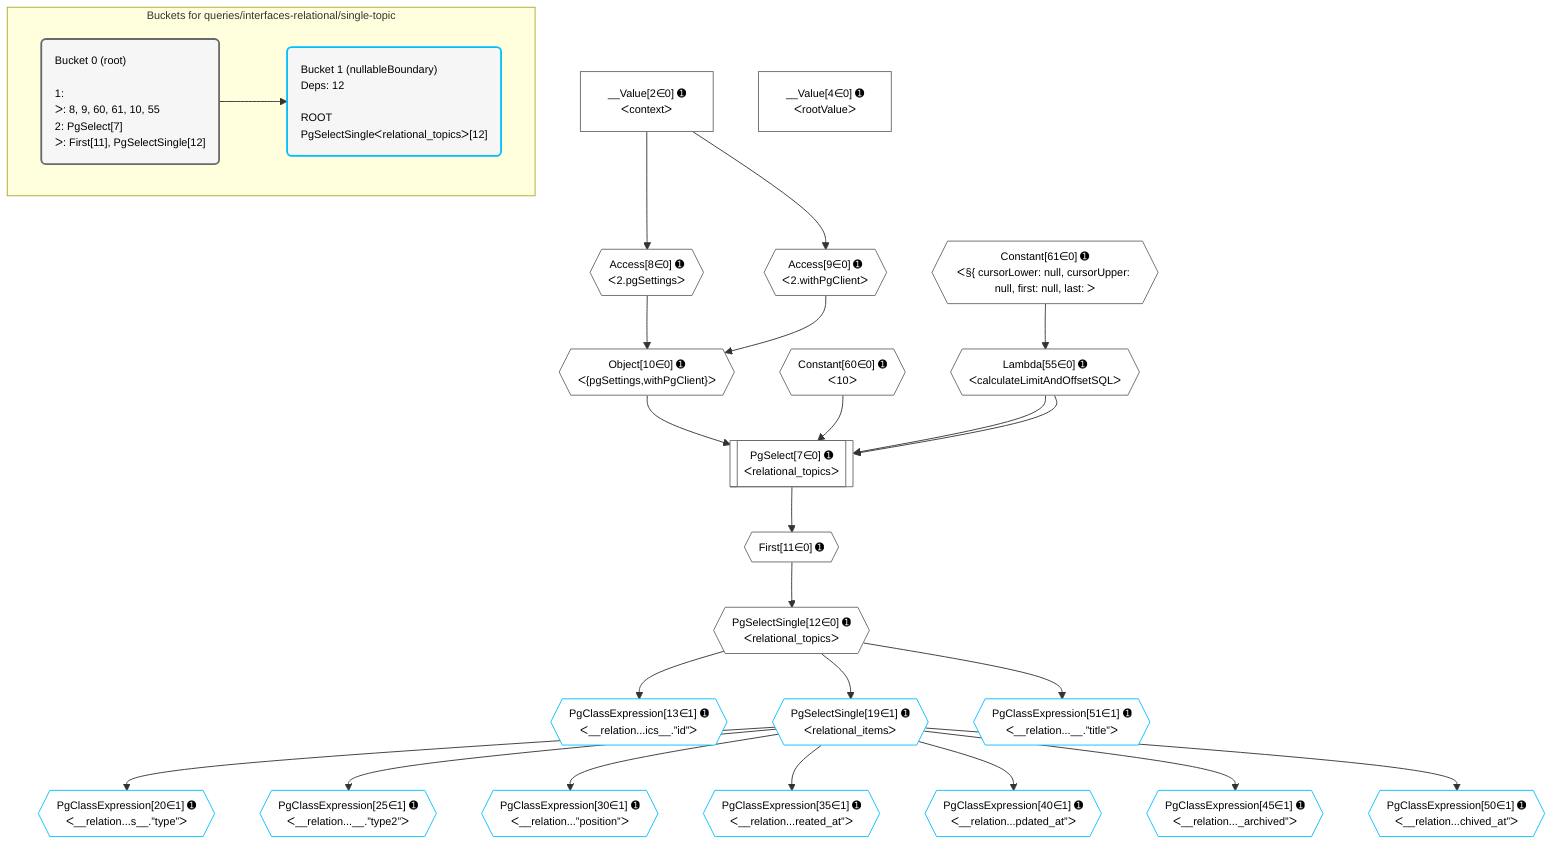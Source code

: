 %%{init: {'themeVariables': { 'fontSize': '12px'}}}%%
graph TD
    classDef path fill:#eee,stroke:#000,color:#000
    classDef plan fill:#fff,stroke-width:1px,color:#000
    classDef itemplan fill:#fff,stroke-width:2px,color:#000
    classDef unbatchedplan fill:#dff,stroke-width:1px,color:#000
    classDef sideeffectplan fill:#fcc,stroke-width:2px,color:#000
    classDef bucket fill:#f6f6f6,color:#000,stroke-width:2px,text-align:left


    %% plan dependencies
    PgSelect7[["PgSelect[7∈0] ➊<br />ᐸrelational_topicsᐳ"]]:::plan
    Object10{{"Object[10∈0] ➊<br />ᐸ{pgSettings,withPgClient}ᐳ"}}:::plan
    Constant60{{"Constant[60∈0] ➊<br />ᐸ10ᐳ"}}:::plan
    Lambda55{{"Lambda[55∈0] ➊<br />ᐸcalculateLimitAndOffsetSQLᐳ"}}:::plan
    Object10 & Constant60 & Lambda55 & Lambda55 --> PgSelect7
    Access8{{"Access[8∈0] ➊<br />ᐸ2.pgSettingsᐳ"}}:::plan
    Access9{{"Access[9∈0] ➊<br />ᐸ2.withPgClientᐳ"}}:::plan
    Access8 & Access9 --> Object10
    __Value2["__Value[2∈0] ➊<br />ᐸcontextᐳ"]:::plan
    __Value2 --> Access8
    __Value2 --> Access9
    First11{{"First[11∈0] ➊"}}:::plan
    PgSelect7 --> First11
    PgSelectSingle12{{"PgSelectSingle[12∈0] ➊<br />ᐸrelational_topicsᐳ"}}:::plan
    First11 --> PgSelectSingle12
    Constant61{{"Constant[61∈0] ➊<br />ᐸ§{ cursorLower: null, cursorUpper: null, first: null, last: ᐳ"}}:::plan
    Constant61 --> Lambda55
    __Value4["__Value[4∈0] ➊<br />ᐸrootValueᐳ"]:::plan
    PgClassExpression13{{"PgClassExpression[13∈1] ➊<br />ᐸ__relation...ics__.”id”ᐳ"}}:::plan
    PgSelectSingle12 --> PgClassExpression13
    PgSelectSingle19{{"PgSelectSingle[19∈1] ➊<br />ᐸrelational_itemsᐳ"}}:::plan
    PgSelectSingle12 --> PgSelectSingle19
    PgClassExpression20{{"PgClassExpression[20∈1] ➊<br />ᐸ__relation...s__.”type”ᐳ"}}:::plan
    PgSelectSingle19 --> PgClassExpression20
    PgClassExpression25{{"PgClassExpression[25∈1] ➊<br />ᐸ__relation...__.”type2”ᐳ"}}:::plan
    PgSelectSingle19 --> PgClassExpression25
    PgClassExpression30{{"PgClassExpression[30∈1] ➊<br />ᐸ__relation...”position”ᐳ"}}:::plan
    PgSelectSingle19 --> PgClassExpression30
    PgClassExpression35{{"PgClassExpression[35∈1] ➊<br />ᐸ__relation...reated_at”ᐳ"}}:::plan
    PgSelectSingle19 --> PgClassExpression35
    PgClassExpression40{{"PgClassExpression[40∈1] ➊<br />ᐸ__relation...pdated_at”ᐳ"}}:::plan
    PgSelectSingle19 --> PgClassExpression40
    PgClassExpression45{{"PgClassExpression[45∈1] ➊<br />ᐸ__relation..._archived”ᐳ"}}:::plan
    PgSelectSingle19 --> PgClassExpression45
    PgClassExpression50{{"PgClassExpression[50∈1] ➊<br />ᐸ__relation...chived_at”ᐳ"}}:::plan
    PgSelectSingle19 --> PgClassExpression50
    PgClassExpression51{{"PgClassExpression[51∈1] ➊<br />ᐸ__relation...__.”title”ᐳ"}}:::plan
    PgSelectSingle12 --> PgClassExpression51

    %% define steps

    subgraph "Buckets for queries/interfaces-relational/single-topic"
    Bucket0("Bucket 0 (root)<br /><br />1: <br />ᐳ: 8, 9, 60, 61, 10, 55<br />2: PgSelect[7]<br />ᐳ: First[11], PgSelectSingle[12]"):::bucket
    classDef bucket0 stroke:#696969
    class Bucket0,__Value2,__Value4,PgSelect7,Access8,Access9,Object10,First11,PgSelectSingle12,Lambda55,Constant60,Constant61 bucket0
    Bucket1("Bucket 1 (nullableBoundary)<br />Deps: 12<br /><br />ROOT PgSelectSingleᐸrelational_topicsᐳ[12]"):::bucket
    classDef bucket1 stroke:#00bfff
    class Bucket1,PgClassExpression13,PgSelectSingle19,PgClassExpression20,PgClassExpression25,PgClassExpression30,PgClassExpression35,PgClassExpression40,PgClassExpression45,PgClassExpression50,PgClassExpression51 bucket1
    Bucket0 --> Bucket1
    end